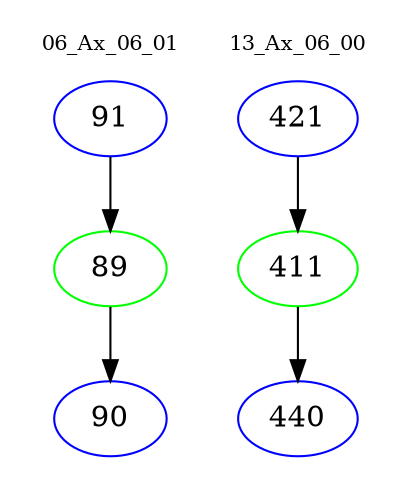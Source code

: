 digraph{
subgraph cluster_0 {
color = white
label = "06_Ax_06_01";
fontsize=10;
T0_91 [label="91", color="blue"]
T0_91 -> T0_89 [color="black"]
T0_89 [label="89", color="green"]
T0_89 -> T0_90 [color="black"]
T0_90 [label="90", color="blue"]
}
subgraph cluster_1 {
color = white
label = "13_Ax_06_00";
fontsize=10;
T1_421 [label="421", color="blue"]
T1_421 -> T1_411 [color="black"]
T1_411 [label="411", color="green"]
T1_411 -> T1_440 [color="black"]
T1_440 [label="440", color="blue"]
}
}
